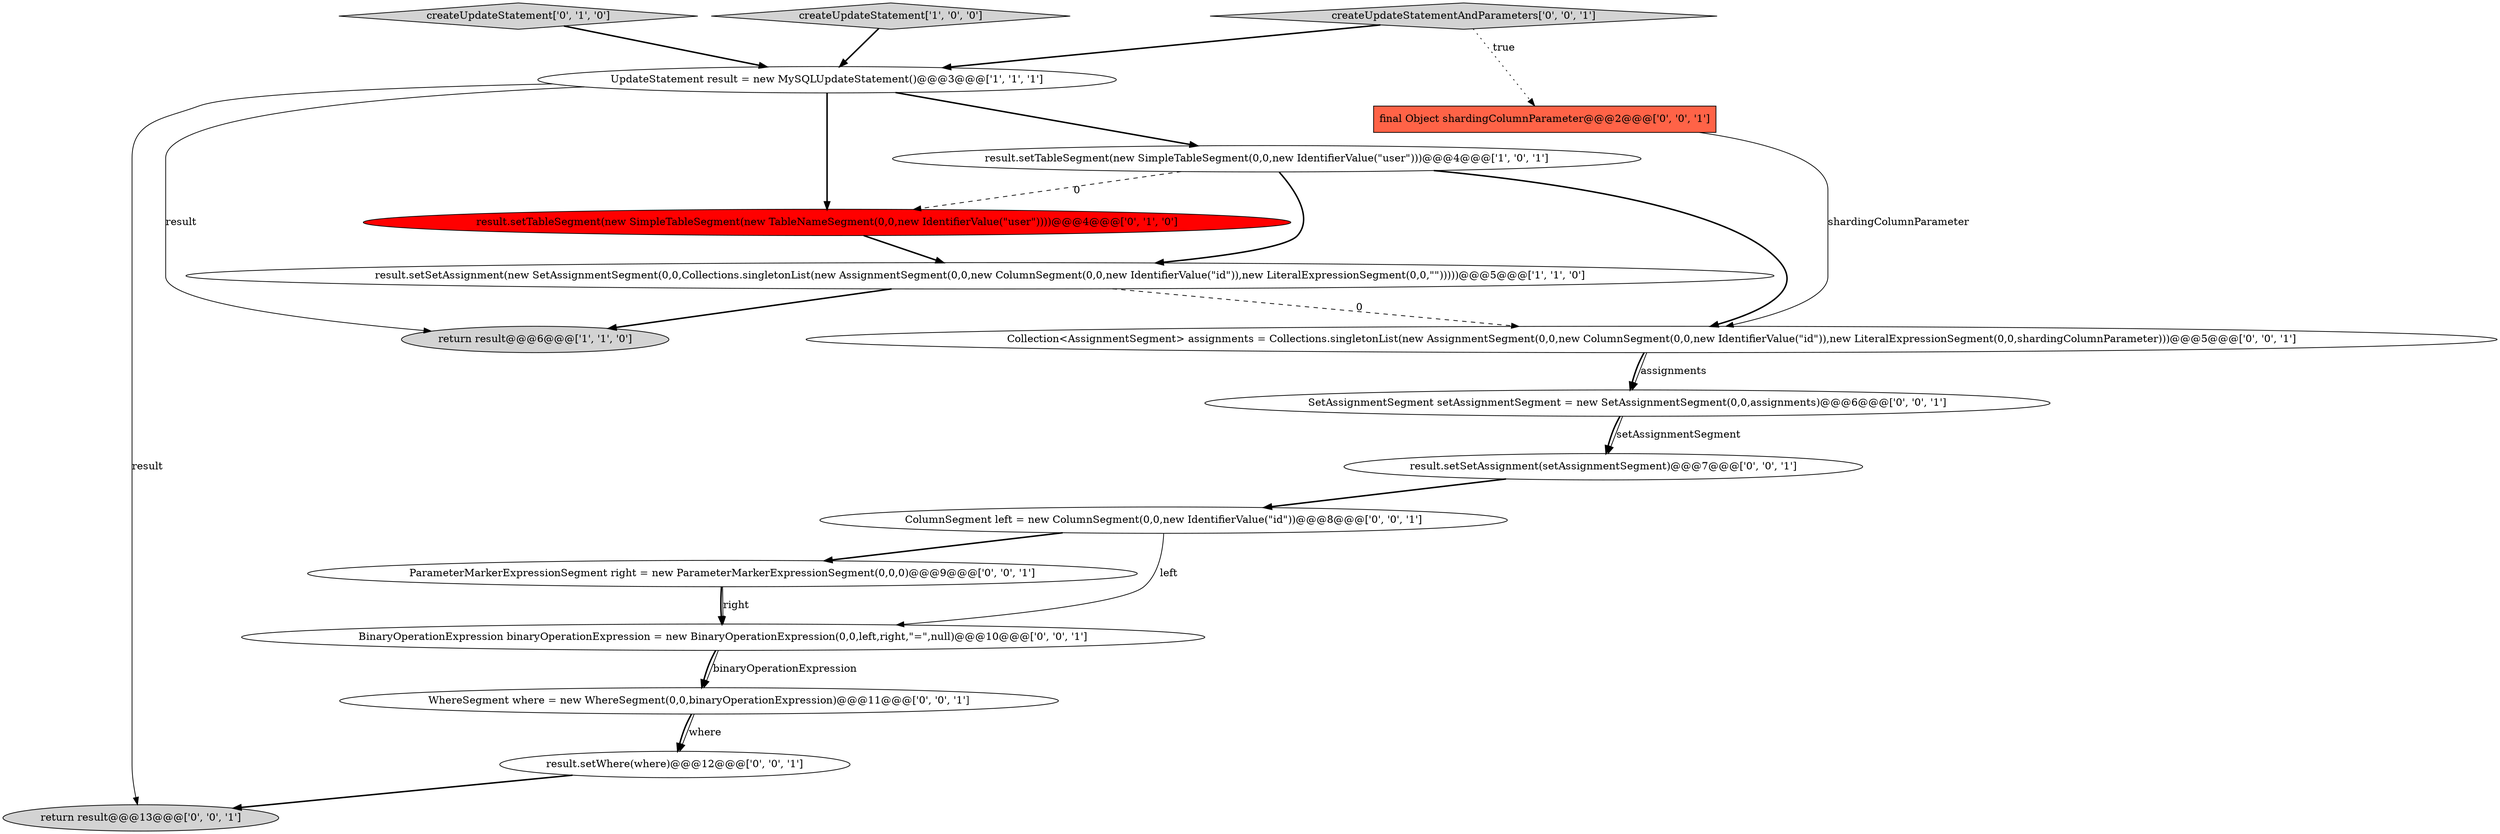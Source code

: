 digraph {
16 [style = filled, label = "SetAssignmentSegment setAssignmentSegment = new SetAssignmentSegment(0,0,assignments)@@@6@@@['0', '0', '1']", fillcolor = white, shape = ellipse image = "AAA0AAABBB3BBB"];
2 [style = filled, label = "result.setSetAssignment(new SetAssignmentSegment(0,0,Collections.singletonList(new AssignmentSegment(0,0,new ColumnSegment(0,0,new IdentifierValue(\"id\")),new LiteralExpressionSegment(0,0,\"\")))))@@@5@@@['1', '1', '0']", fillcolor = white, shape = ellipse image = "AAA0AAABBB1BBB"];
5 [style = filled, label = "createUpdateStatement['0', '1', '0']", fillcolor = lightgray, shape = diamond image = "AAA0AAABBB2BBB"];
15 [style = filled, label = "ColumnSegment left = new ColumnSegment(0,0,new IdentifierValue(\"id\"))@@@8@@@['0', '0', '1']", fillcolor = white, shape = ellipse image = "AAA0AAABBB3BBB"];
13 [style = filled, label = "result.setWhere(where)@@@12@@@['0', '0', '1']", fillcolor = white, shape = ellipse image = "AAA0AAABBB3BBB"];
14 [style = filled, label = "ParameterMarkerExpressionSegment right = new ParameterMarkerExpressionSegment(0,0,0)@@@9@@@['0', '0', '1']", fillcolor = white, shape = ellipse image = "AAA0AAABBB3BBB"];
17 [style = filled, label = "BinaryOperationExpression binaryOperationExpression = new BinaryOperationExpression(0,0,left,right,\"=\",null)@@@10@@@['0', '0', '1']", fillcolor = white, shape = ellipse image = "AAA0AAABBB3BBB"];
1 [style = filled, label = "createUpdateStatement['1', '0', '0']", fillcolor = lightgray, shape = diamond image = "AAA0AAABBB1BBB"];
0 [style = filled, label = "result.setTableSegment(new SimpleTableSegment(0,0,new IdentifierValue(\"user\")))@@@4@@@['1', '0', '1']", fillcolor = white, shape = ellipse image = "AAA0AAABBB1BBB"];
6 [style = filled, label = "result.setTableSegment(new SimpleTableSegment(new TableNameSegment(0,0,new IdentifierValue(\"user\"))))@@@4@@@['0', '1', '0']", fillcolor = red, shape = ellipse image = "AAA1AAABBB2BBB"];
8 [style = filled, label = "WhereSegment where = new WhereSegment(0,0,binaryOperationExpression)@@@11@@@['0', '0', '1']", fillcolor = white, shape = ellipse image = "AAA0AAABBB3BBB"];
9 [style = filled, label = "return result@@@13@@@['0', '0', '1']", fillcolor = lightgray, shape = ellipse image = "AAA0AAABBB3BBB"];
3 [style = filled, label = "return result@@@6@@@['1', '1', '0']", fillcolor = lightgray, shape = ellipse image = "AAA0AAABBB1BBB"];
10 [style = filled, label = "final Object shardingColumnParameter@@@2@@@['0', '0', '1']", fillcolor = tomato, shape = box image = "AAA0AAABBB3BBB"];
11 [style = filled, label = "createUpdateStatementAndParameters['0', '0', '1']", fillcolor = lightgray, shape = diamond image = "AAA0AAABBB3BBB"];
12 [style = filled, label = "Collection<AssignmentSegment> assignments = Collections.singletonList(new AssignmentSegment(0,0,new ColumnSegment(0,0,new IdentifierValue(\"id\")),new LiteralExpressionSegment(0,0,shardingColumnParameter)))@@@5@@@['0', '0', '1']", fillcolor = white, shape = ellipse image = "AAA0AAABBB3BBB"];
4 [style = filled, label = "UpdateStatement result = new MySQLUpdateStatement()@@@3@@@['1', '1', '1']", fillcolor = white, shape = ellipse image = "AAA0AAABBB1BBB"];
7 [style = filled, label = "result.setSetAssignment(setAssignmentSegment)@@@7@@@['0', '0', '1']", fillcolor = white, shape = ellipse image = "AAA0AAABBB3BBB"];
17->8 [style = bold, label=""];
1->4 [style = bold, label=""];
15->14 [style = bold, label=""];
4->6 [style = bold, label=""];
11->10 [style = dotted, label="true"];
0->12 [style = bold, label=""];
2->3 [style = bold, label=""];
11->4 [style = bold, label=""];
0->2 [style = bold, label=""];
0->6 [style = dashed, label="0"];
16->7 [style = bold, label=""];
14->17 [style = bold, label=""];
12->16 [style = bold, label=""];
8->13 [style = bold, label=""];
10->12 [style = solid, label="shardingColumnParameter"];
4->0 [style = bold, label=""];
6->2 [style = bold, label=""];
16->7 [style = solid, label="setAssignmentSegment"];
4->9 [style = solid, label="result"];
2->12 [style = dashed, label="0"];
17->8 [style = solid, label="binaryOperationExpression"];
4->3 [style = solid, label="result"];
5->4 [style = bold, label=""];
7->15 [style = bold, label=""];
15->17 [style = solid, label="left"];
13->9 [style = bold, label=""];
8->13 [style = solid, label="where"];
12->16 [style = solid, label="assignments"];
14->17 [style = solid, label="right"];
}
